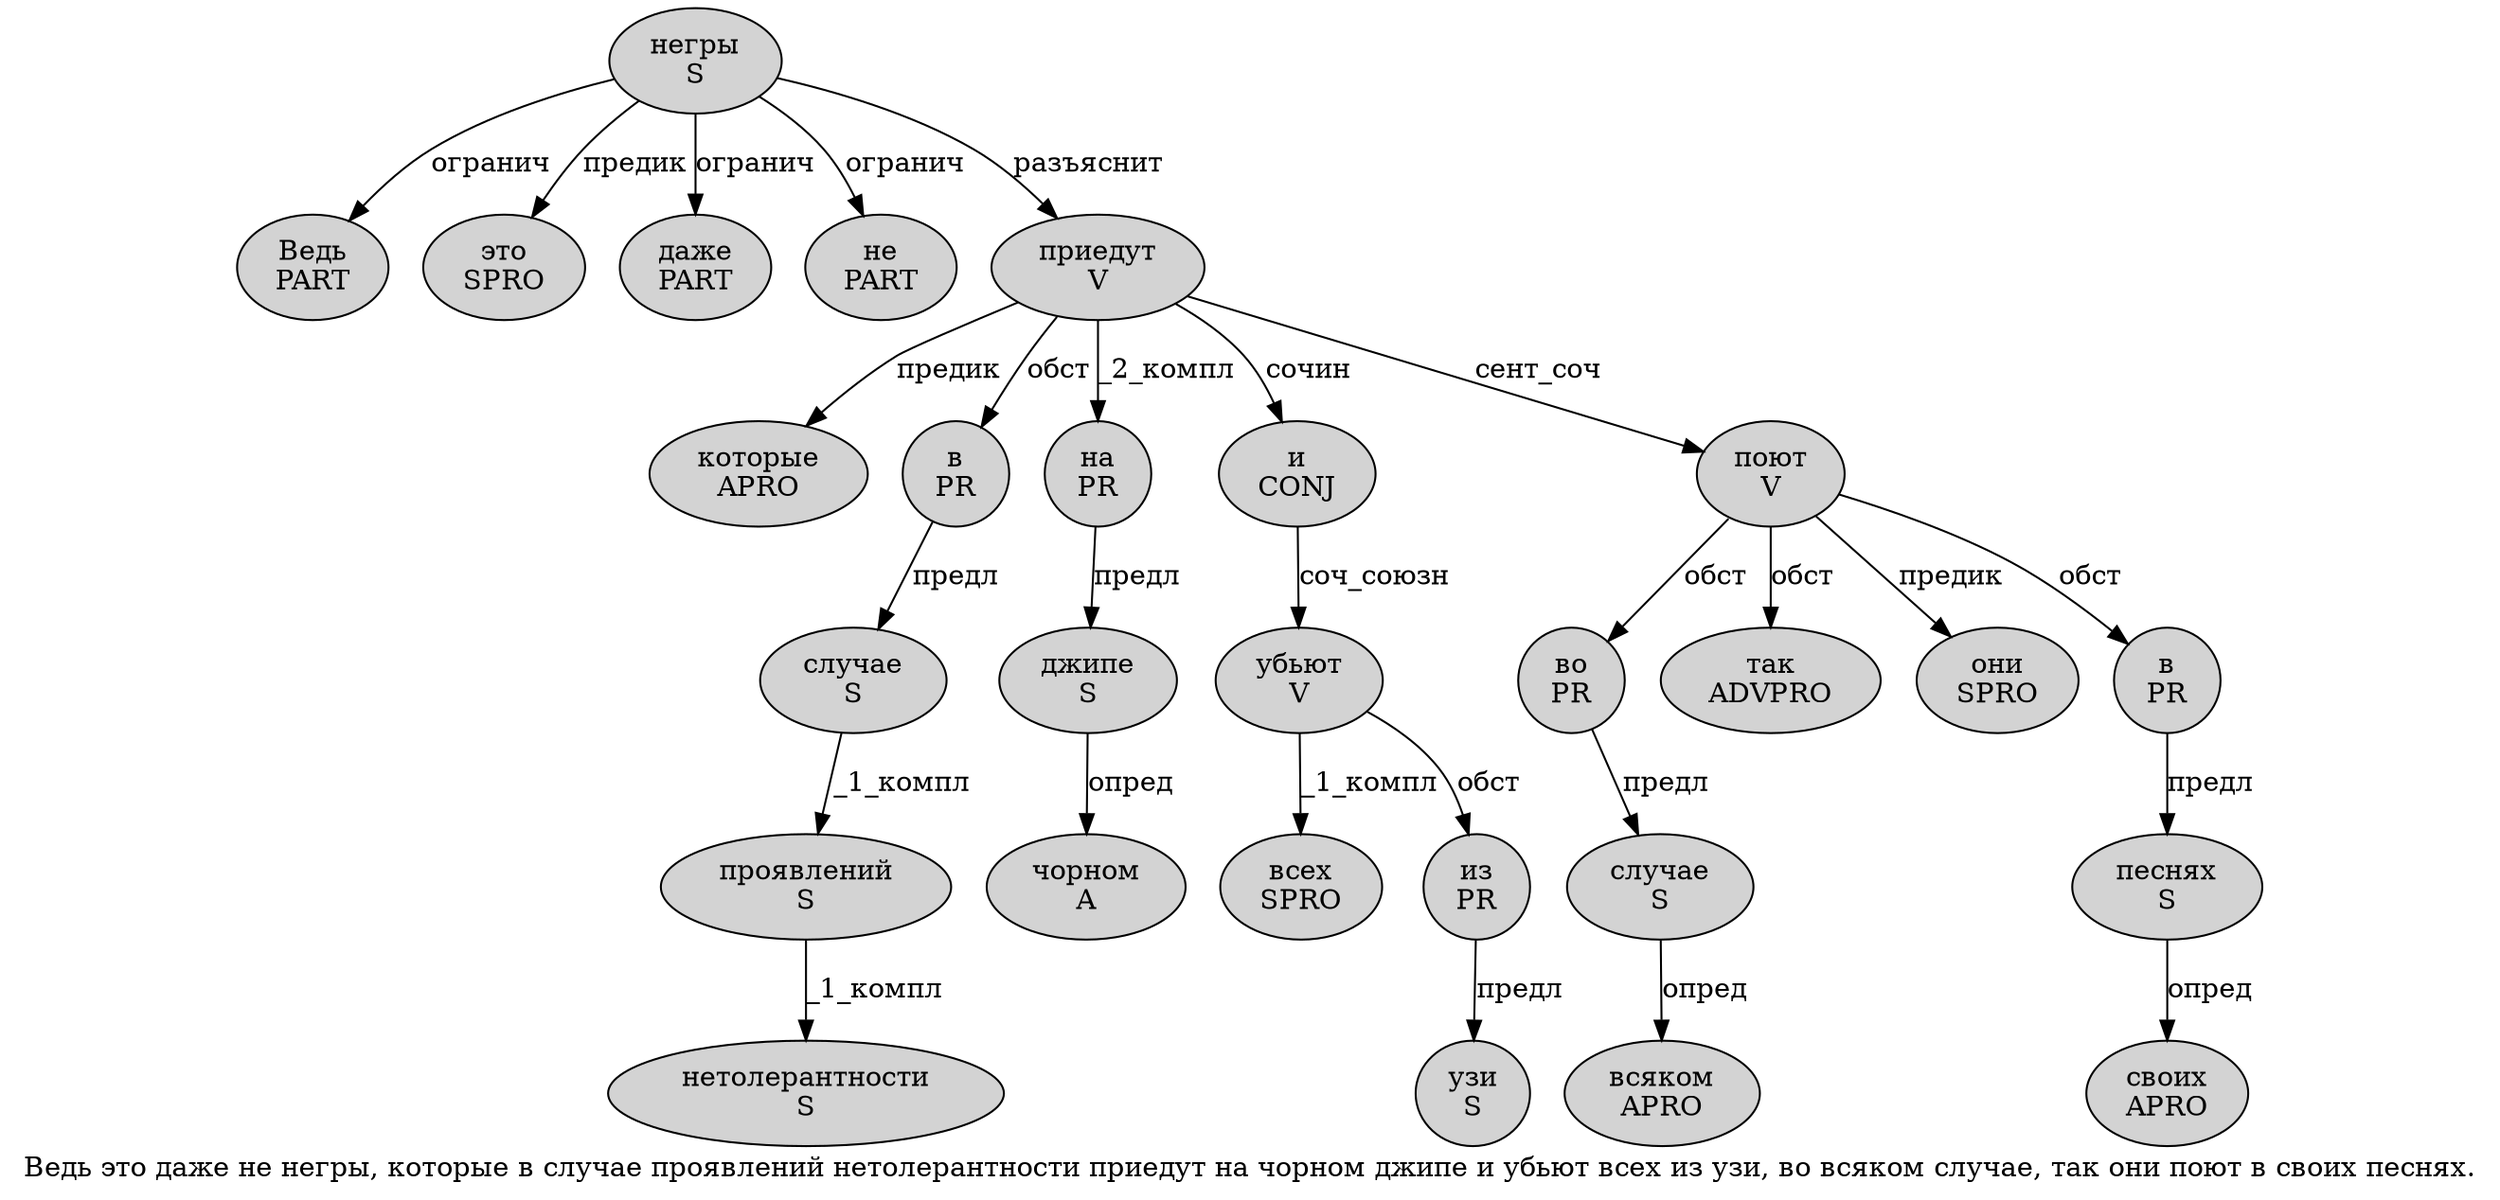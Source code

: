 digraph SENTENCE_2998 {
	graph [label="Ведь это даже не негры, которые в случае проявлений нетолерантности приедут на чорном джипе и убьют всех из узи, во всяком случае, так они поют в своих песнях."]
	node [style=filled]
		0 [label="Ведь
PART" color="" fillcolor=lightgray penwidth=1 shape=ellipse]
		1 [label="это
SPRO" color="" fillcolor=lightgray penwidth=1 shape=ellipse]
		2 [label="даже
PART" color="" fillcolor=lightgray penwidth=1 shape=ellipse]
		3 [label="не
PART" color="" fillcolor=lightgray penwidth=1 shape=ellipse]
		4 [label="негры
S" color="" fillcolor=lightgray penwidth=1 shape=ellipse]
		6 [label="которые
APRO" color="" fillcolor=lightgray penwidth=1 shape=ellipse]
		7 [label="в
PR" color="" fillcolor=lightgray penwidth=1 shape=ellipse]
		8 [label="случае
S" color="" fillcolor=lightgray penwidth=1 shape=ellipse]
		9 [label="проявлений
S" color="" fillcolor=lightgray penwidth=1 shape=ellipse]
		10 [label="нетолерантности
S" color="" fillcolor=lightgray penwidth=1 shape=ellipse]
		11 [label="приедут
V" color="" fillcolor=lightgray penwidth=1 shape=ellipse]
		12 [label="на
PR" color="" fillcolor=lightgray penwidth=1 shape=ellipse]
		13 [label="чорном
A" color="" fillcolor=lightgray penwidth=1 shape=ellipse]
		14 [label="джипе
S" color="" fillcolor=lightgray penwidth=1 shape=ellipse]
		15 [label="и
CONJ" color="" fillcolor=lightgray penwidth=1 shape=ellipse]
		16 [label="убьют
V" color="" fillcolor=lightgray penwidth=1 shape=ellipse]
		17 [label="всех
SPRO" color="" fillcolor=lightgray penwidth=1 shape=ellipse]
		18 [label="из
PR" color="" fillcolor=lightgray penwidth=1 shape=ellipse]
		19 [label="узи
S" color="" fillcolor=lightgray penwidth=1 shape=ellipse]
		21 [label="во
PR" color="" fillcolor=lightgray penwidth=1 shape=ellipse]
		22 [label="всяком
APRO" color="" fillcolor=lightgray penwidth=1 shape=ellipse]
		23 [label="случае
S" color="" fillcolor=lightgray penwidth=1 shape=ellipse]
		25 [label="так
ADVPRO" color="" fillcolor=lightgray penwidth=1 shape=ellipse]
		26 [label="они
SPRO" color="" fillcolor=lightgray penwidth=1 shape=ellipse]
		27 [label="поют
V" color="" fillcolor=lightgray penwidth=1 shape=ellipse]
		28 [label="в
PR" color="" fillcolor=lightgray penwidth=1 shape=ellipse]
		29 [label="своих
APRO" color="" fillcolor=lightgray penwidth=1 shape=ellipse]
		30 [label="песнях
S" color="" fillcolor=lightgray penwidth=1 shape=ellipse]
			11 -> 6 [label="предик"]
			11 -> 7 [label="обст"]
			11 -> 12 [label="_2_компл"]
			11 -> 15 [label="сочин"]
			11 -> 27 [label="сент_соч"]
			8 -> 9 [label="_1_компл"]
			18 -> 19 [label="предл"]
			15 -> 16 [label="соч_союзн"]
			30 -> 29 [label="опред"]
			12 -> 14 [label="предл"]
			4 -> 0 [label="огранич"]
			4 -> 1 [label="предик"]
			4 -> 2 [label="огранич"]
			4 -> 3 [label="огранич"]
			4 -> 11 [label="разъяснит"]
			28 -> 30 [label="предл"]
			7 -> 8 [label="предл"]
			14 -> 13 [label="опред"]
			16 -> 17 [label="_1_компл"]
			16 -> 18 [label="обст"]
			23 -> 22 [label="опред"]
			21 -> 23 [label="предл"]
			9 -> 10 [label="_1_компл"]
			27 -> 21 [label="обст"]
			27 -> 25 [label="обст"]
			27 -> 26 [label="предик"]
			27 -> 28 [label="обст"]
}
